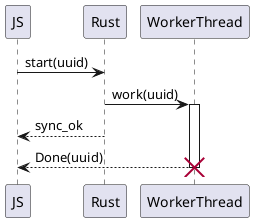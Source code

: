 @startuml
JS -> Rust: start(uuid)
Rust -> WorkerThread: work(uuid)
activate WorkerThread

JS <-- Rust: sync_ok
WorkerThread --> JS: Done(uuid)
destroy WorkerThread

@enduml